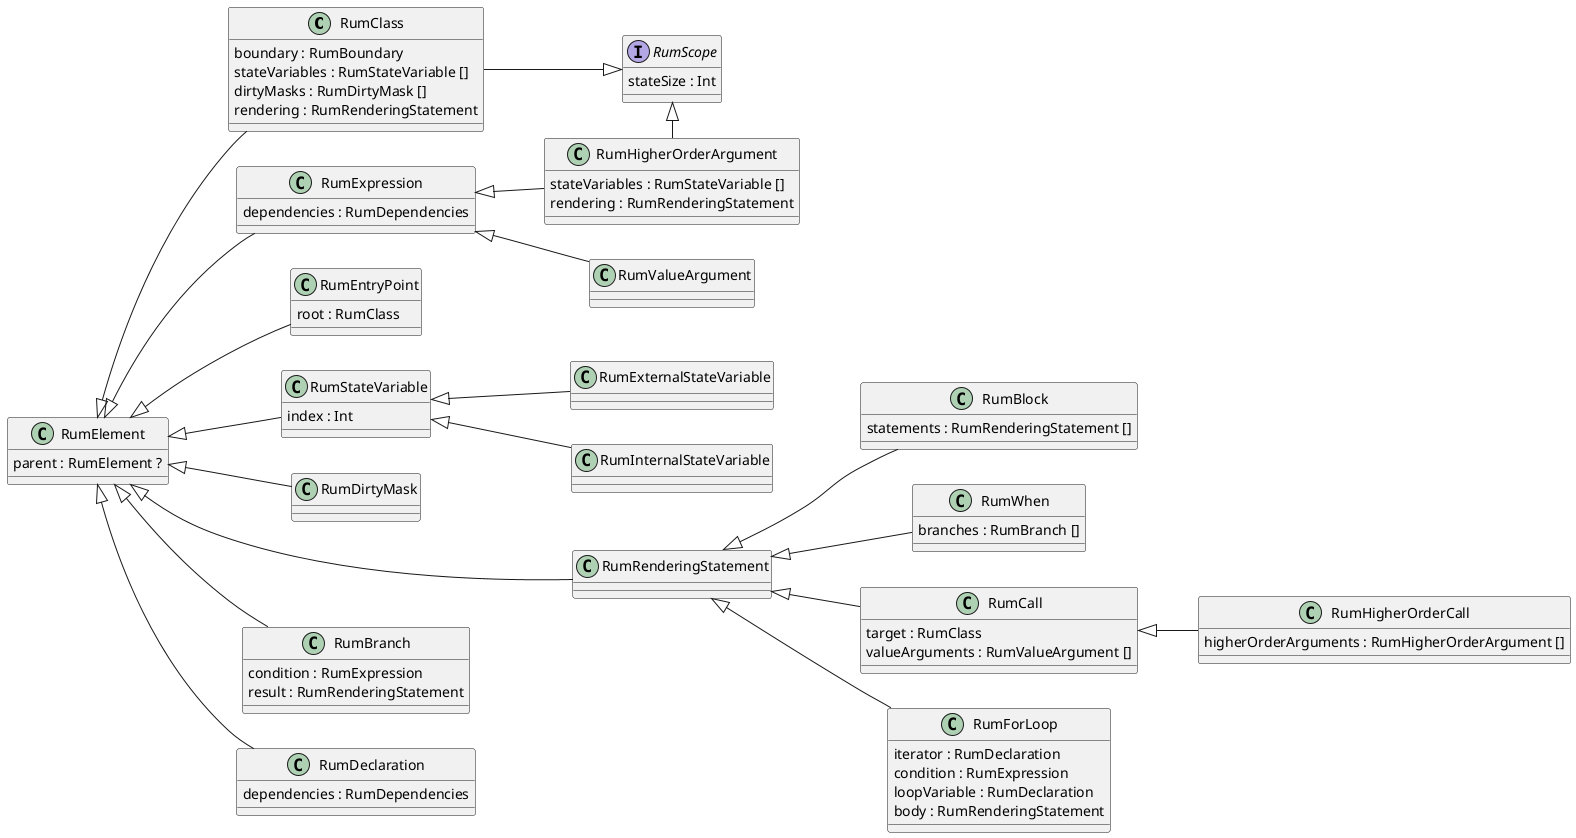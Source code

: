 @startuml

left to right direction

class RumClass {
    boundary : RumBoundary
    stateVariables : RumStateVariable []
    dirtyMasks : RumDirtyMask []
    rendering : RumRenderingStatement
}
RumElement <|-- RumClass
RumScope <|-u- RumClass

class RumExpression {
    dependencies : RumDependencies
}
RumElement <|-- RumExpression

class RumEntryPoint {
    root : RumClass
}
RumElement <|-- RumEntryPoint

class RumExternalStateVariable
RumStateVariable <|-- RumExternalStateVariable

class RumInternalStateVariable
RumStateVariable <|-- RumInternalStateVariable

class RumStateVariable {
    index : Int
}
RumElement <|-- RumStateVariable

class RumDirtyMask
RumElement <|-- RumDirtyMask

class RumBlock {
    statements : RumRenderingStatement []
}
RumRenderingStatement <|-- RumBlock

class RumWhen {
    branches : RumBranch []
}
RumRenderingStatement <|-- RumWhen

class RumCall {
    target : RumClass
    valueArguments : RumValueArgument []
}
RumRenderingStatement <|-- RumCall

class RumForLoop {
    iterator : RumDeclaration
    condition : RumExpression
    loopVariable : RumDeclaration
    body : RumRenderingStatement
}
RumRenderingStatement <|-- RumForLoop

class RumHigherOrderCall {
    higherOrderArguments : RumHigherOrderArgument []
}
RumCall <|-- RumHigherOrderCall

class RumRenderingStatement
RumElement <|--- RumRenderingStatement

class RumHigherOrderArgument {
    stateVariables : RumStateVariable []
    rendering : RumRenderingStatement
}
RumExpression <|-- RumHigherOrderArgument
RumScope <|-r- RumHigherOrderArgument

class RumBranch {
    condition : RumExpression
    result : RumRenderingStatement
}
RumElement <|-- RumBranch

class RumDeclaration {
    dependencies : RumDependencies
}
RumElement <|-- RumDeclaration

class RumValueArgument
RumExpression <|-- RumValueArgument

interface RumScope {
    stateSize : Int
}

class RumElement {
    parent : RumElement ?
}

@enduml